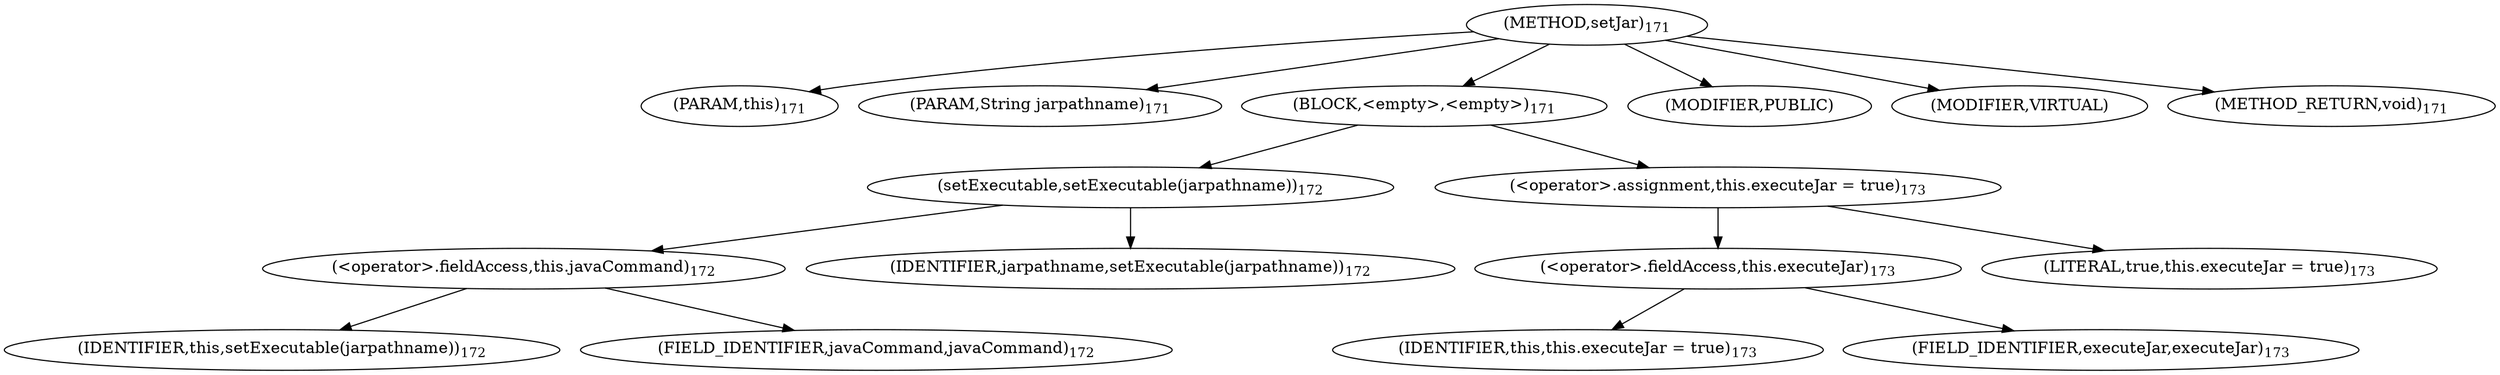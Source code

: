 digraph "setJar" {  
"383" [label = <(METHOD,setJar)<SUB>171</SUB>> ]
"384" [label = <(PARAM,this)<SUB>171</SUB>> ]
"385" [label = <(PARAM,String jarpathname)<SUB>171</SUB>> ]
"386" [label = <(BLOCK,&lt;empty&gt;,&lt;empty&gt;)<SUB>171</SUB>> ]
"387" [label = <(setExecutable,setExecutable(jarpathname))<SUB>172</SUB>> ]
"388" [label = <(&lt;operator&gt;.fieldAccess,this.javaCommand)<SUB>172</SUB>> ]
"389" [label = <(IDENTIFIER,this,setExecutable(jarpathname))<SUB>172</SUB>> ]
"390" [label = <(FIELD_IDENTIFIER,javaCommand,javaCommand)<SUB>172</SUB>> ]
"391" [label = <(IDENTIFIER,jarpathname,setExecutable(jarpathname))<SUB>172</SUB>> ]
"392" [label = <(&lt;operator&gt;.assignment,this.executeJar = true)<SUB>173</SUB>> ]
"393" [label = <(&lt;operator&gt;.fieldAccess,this.executeJar)<SUB>173</SUB>> ]
"394" [label = <(IDENTIFIER,this,this.executeJar = true)<SUB>173</SUB>> ]
"395" [label = <(FIELD_IDENTIFIER,executeJar,executeJar)<SUB>173</SUB>> ]
"396" [label = <(LITERAL,true,this.executeJar = true)<SUB>173</SUB>> ]
"397" [label = <(MODIFIER,PUBLIC)> ]
"398" [label = <(MODIFIER,VIRTUAL)> ]
"399" [label = <(METHOD_RETURN,void)<SUB>171</SUB>> ]
  "383" -> "384" 
  "383" -> "385" 
  "383" -> "386" 
  "383" -> "397" 
  "383" -> "398" 
  "383" -> "399" 
  "386" -> "387" 
  "386" -> "392" 
  "387" -> "388" 
  "387" -> "391" 
  "388" -> "389" 
  "388" -> "390" 
  "392" -> "393" 
  "392" -> "396" 
  "393" -> "394" 
  "393" -> "395" 
}
